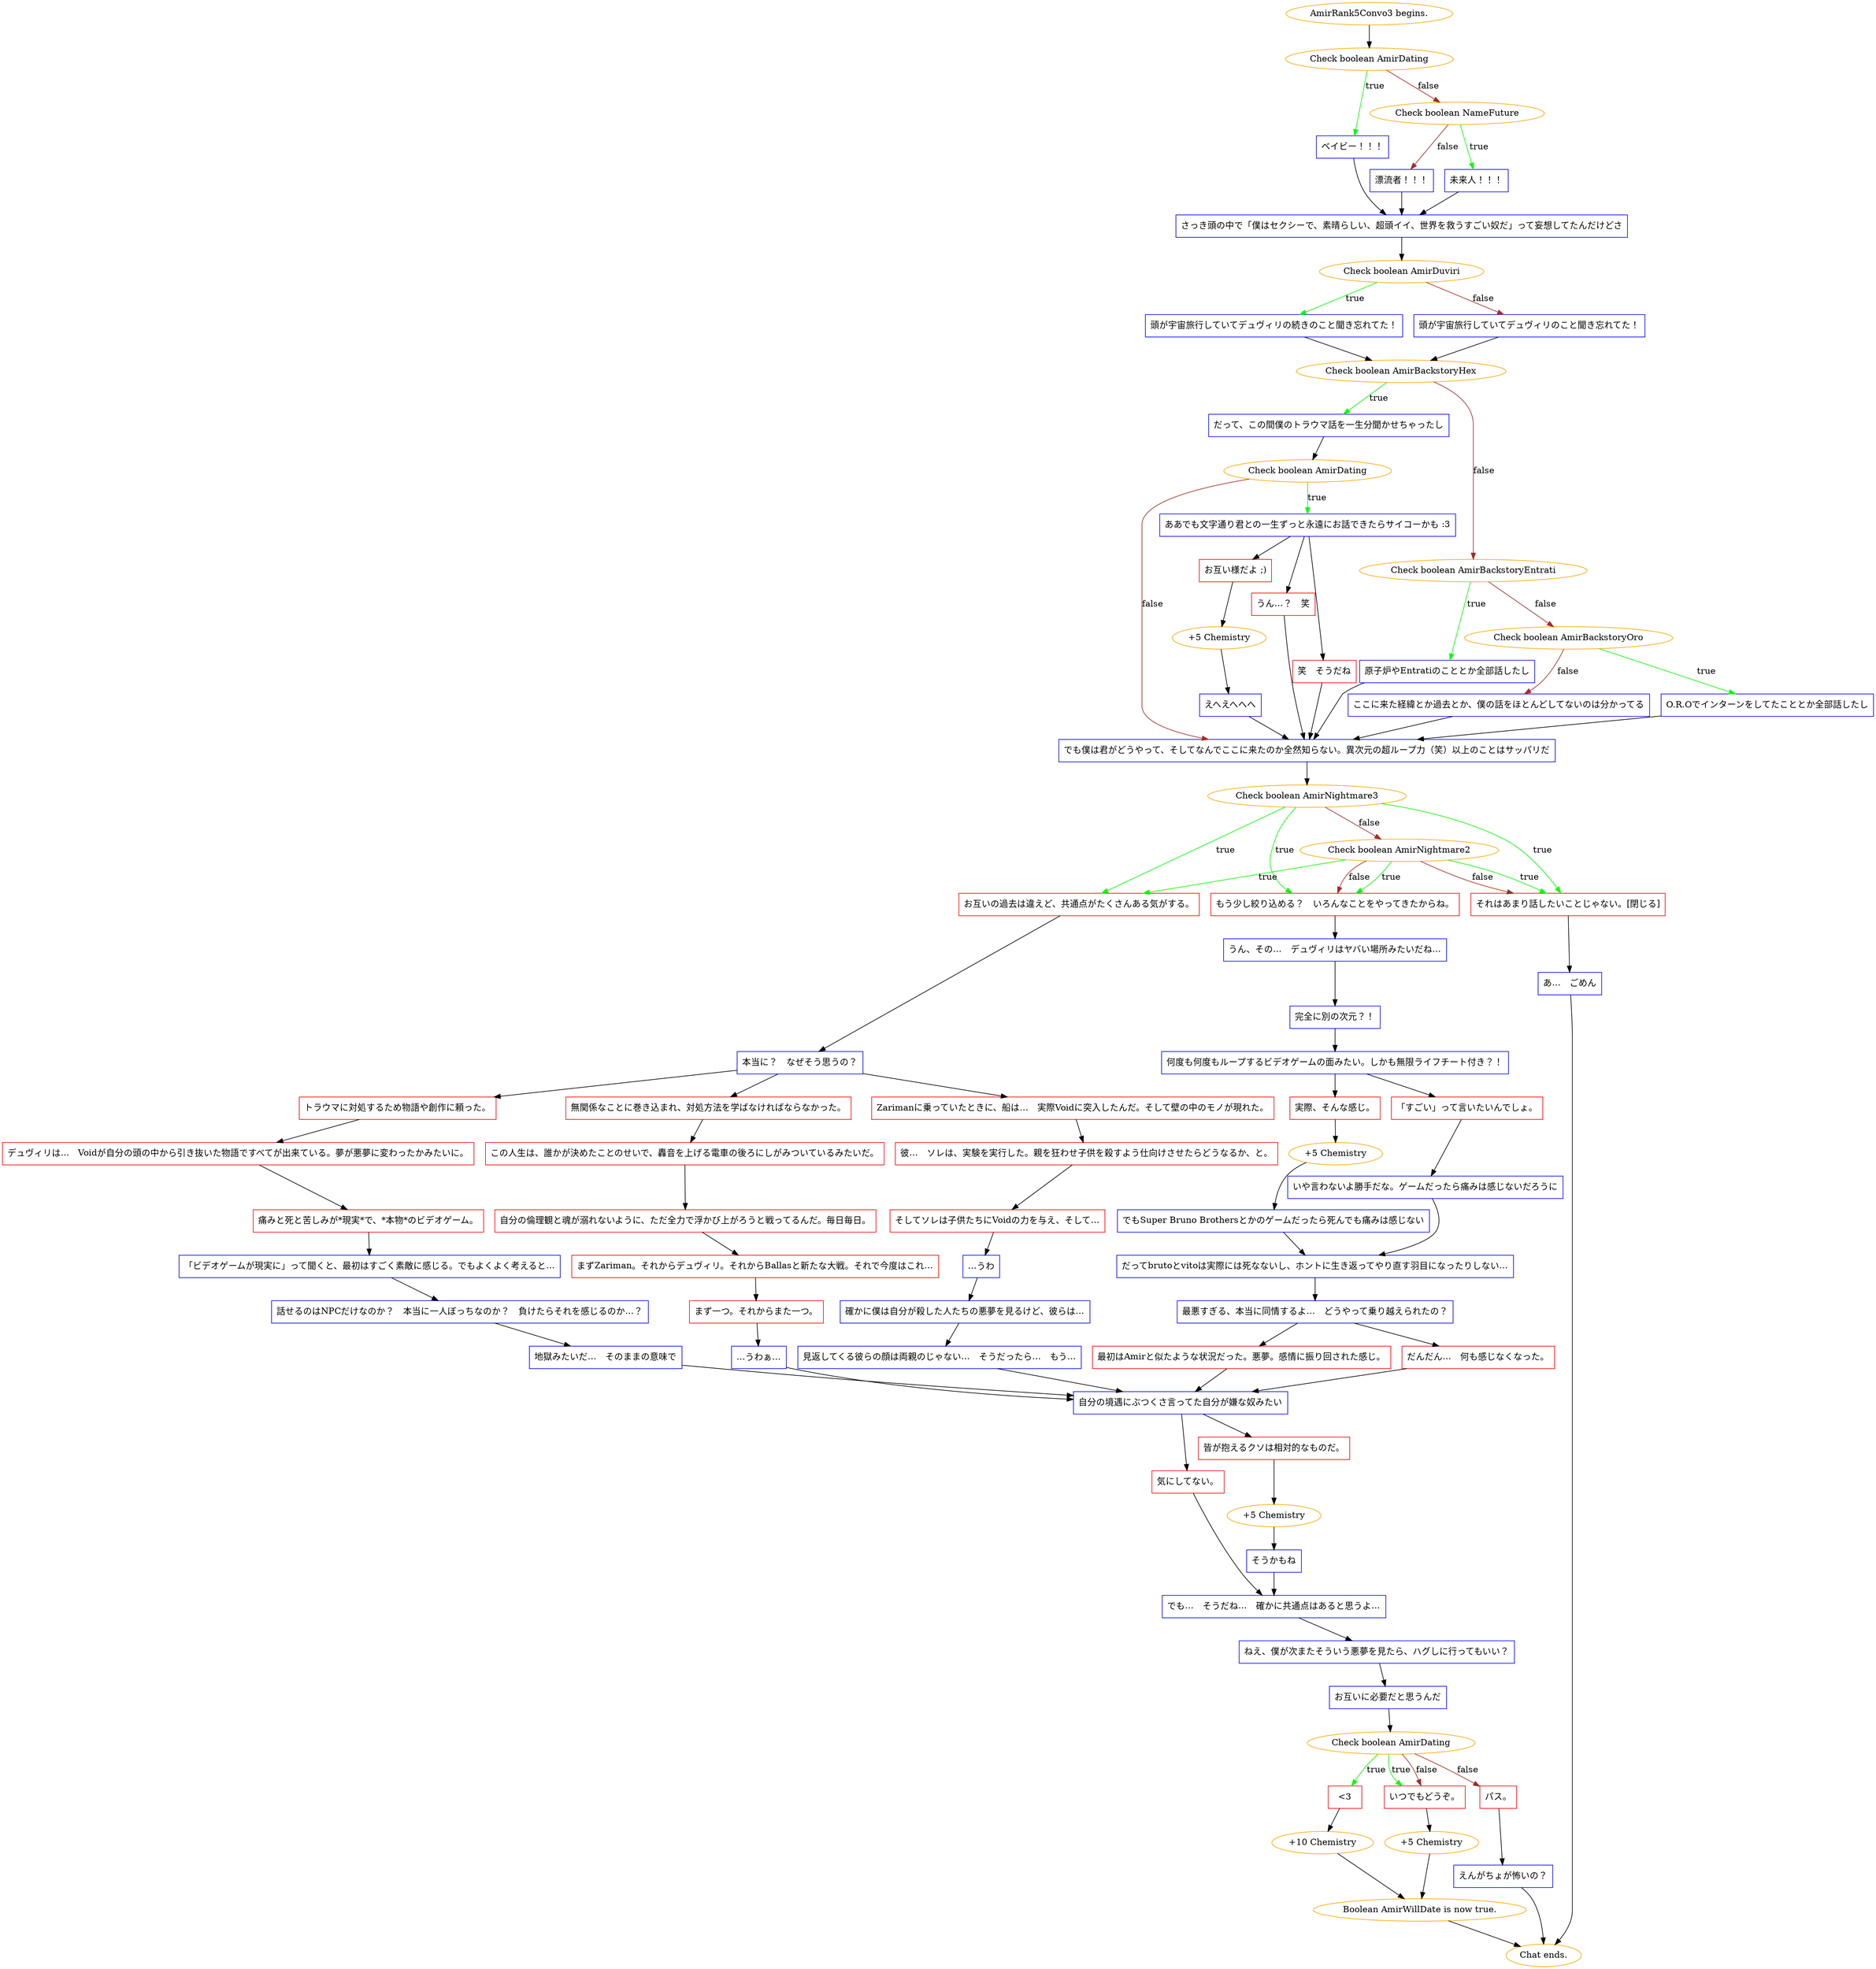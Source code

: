 digraph {
	"AmirRank5Convo3 begins." [color=orange];
		"AmirRank5Convo3 begins." -> j2650937555;
	j2650937555 [label="Check boolean AmirDating",color=orange];
		j2650937555 -> j2059269659 [label=true,color=green];
		j2650937555 -> j3219616308 [label=false,color=brown];
	j2059269659 [label="ベイビー！！！",shape=box,color=blue];
		j2059269659 -> j546997622;
	j3219616308 [label="Check boolean NameFuture",color=orange];
		j3219616308 -> j1224854934 [label=true,color=green];
		j3219616308 -> j1668767396 [label=false,color=brown];
	j546997622 [label="さっき頭の中で「僕はセクシーで、素晴らしい、超頭イイ、世界を救うすごい奴だ」って妄想してたんだけどさ",shape=box,color=blue];
		j546997622 -> j4283957504;
	j1224854934 [label="未来人！！！",shape=box,color=blue];
		j1224854934 -> j546997622;
	j1668767396 [label="漂流者！！！",shape=box,color=blue];
		j1668767396 -> j546997622;
	j4283957504 [label="Check boolean AmirDuviri",color=orange];
		j4283957504 -> j4053056174 [label=true,color=green];
		j4283957504 -> j3316868207 [label=false,color=brown];
	j4053056174 [label="頭が宇宙旅行していてデュヴィリの続きのこと聞き忘れてた！",shape=box,color=blue];
		j4053056174 -> j1452669816;
	j3316868207 [label="頭が宇宙旅行していてデュヴィリのこと聞き忘れてた！",shape=box,color=blue];
		j3316868207 -> j1452669816;
	j1452669816 [label="Check boolean AmirBackstoryHex",color=orange];
		j1452669816 -> j117848620 [label=true,color=green];
		j1452669816 -> j2445936876 [label=false,color=brown];
	j117848620 [label="だって、この間僕のトラウマ話を一生分聞かせちゃったし",shape=box,color=blue];
		j117848620 -> j1853334382;
	j2445936876 [label="Check boolean AmirBackstoryEntrati",color=orange];
		j2445936876 -> j123556783 [label=true,color=green];
		j2445936876 -> j2190704803 [label=false,color=brown];
	j1853334382 [label="Check boolean AmirDating",color=orange];
		j1853334382 -> j4124482516 [label=true,color=green];
		j1853334382 -> j623617937 [label=false,color=brown];
	j123556783 [label="原子炉やEntratiのこととか全部話したし",shape=box,color=blue];
		j123556783 -> j623617937;
	j2190704803 [label="Check boolean AmirBackstoryOro",color=orange];
		j2190704803 -> j663345537 [label=true,color=green];
		j2190704803 -> j2810079441 [label=false,color=brown];
	j4124482516 [label="ああでも文字通り君との一生ずっと永遠にお話できたらサイコーかも :3",shape=box,color=blue];
		j4124482516 -> j3142699031;
		j4124482516 -> j2311497939;
		j4124482516 -> j2164458991;
	j623617937 [label="でも僕は君がどうやって、そしてなんでここに来たのか全然知らない。異次元の超ループ力（笑）以上のことはサッパリだ",shape=box,color=blue];
		j623617937 -> j1386368209;
	j663345537 [label="O.R.Oでインターンをしてたこととか全部話したし",shape=box,color=blue];
		j663345537 -> j623617937;
	j2810079441 [label="ここに来た経緯とか過去とか、僕の話をほとんどしてないのは分かってる",shape=box,color=blue];
		j2810079441 -> j623617937;
	j3142699031 [label="うん…？　笑",shape=box,color=red];
		j3142699031 -> j623617937;
	j2311497939 [label="笑　そうだね",shape=box,color=red];
		j2311497939 -> j623617937;
	j2164458991 [label="お互い様だよ ;)",shape=box,color=red];
		j2164458991 -> j4233667386;
	j1386368209 [label="Check boolean AmirNightmare3",color=orange];
		j1386368209 -> j4286867300 [label=true,color=green];
		j1386368209 -> j3139128289 [label=true,color=green];
		j1386368209 -> j156947817 [label=true,color=green];
		j1386368209 -> j2314003121 [label=false,color=brown];
	j4233667386 [label="+5 Chemistry",color=orange];
		j4233667386 -> j3887246258;
	j4286867300 [label="お互いの過去は違えど、共通点がたくさんある気がする。",shape=box,color=red];
		j4286867300 -> j1910781749;
	j3139128289 [label="もう少し絞り込める？　いろんなことをやってきたからね。",shape=box,color=red];
		j3139128289 -> j759620247;
	j156947817 [label="それはあまり話したいことじゃない。[閉じる]",shape=box,color=red];
		j156947817 -> j2493799483;
	j2314003121 [label="Check boolean AmirNightmare2",color=orange];
		j2314003121 -> j4286867300 [label=true,color=green];
		j2314003121 -> j3139128289 [label=true,color=green];
		j2314003121 -> j156947817 [label=true,color=green];
		j2314003121 -> j3139128289 [label=false,color=brown];
		j2314003121 -> j156947817 [label=false,color=brown];
	j3887246258 [label="えへえへへへ",shape=box,color=blue];
		j3887246258 -> j623617937;
	j1910781749 [label="本当に？　なぜそう思うの？",shape=box,color=blue];
		j1910781749 -> j728865311;
		j1910781749 -> j1163366187;
		j1910781749 -> j1139691029;
	j759620247 [label="うん、その…　デュヴィリはヤバい場所みたいだね…",shape=box,color=blue];
		j759620247 -> j336402854;
	j2493799483 [label="あ…　ごめん",shape=box,color=blue];
		j2493799483 -> "Chat ends.";
	j728865311 [label="トラウマに対処するため物語や創作に頼った。",shape=box,color=red];
		j728865311 -> j595440525;
	j1163366187 [label="無関係なことに巻き込まれ、対処方法を学ばなければならなかった。",shape=box,color=red];
		j1163366187 -> j4202050436;
	j1139691029 [label="Zarimanに乗っていたときに、船は…　実際Voidに突入したんだ。そして壁の中のモノが現れた。",shape=box,color=red];
		j1139691029 -> j2236580144;
	j336402854 [label="完全に別の次元？！",shape=box,color=blue];
		j336402854 -> j3359561792;
	"Chat ends." [color=orange];
	j595440525 [label="デュヴィリは...　Voidが自分の頭の中から引き抜いた物語ですべてが出来ている。夢が悪夢に変わったかみたいに。",shape=box,color=red];
		j595440525 -> j2042132591;
	j4202050436 [label="この人生は、誰かが決めたことのせいで、轟音を上げる電車の後ろにしがみついているみたいだ。",shape=box,color=red];
		j4202050436 -> j2316571812;
	j2236580144 [label="彼…　ソレは、実験を実行した。親を狂わせ子供を殺すよう仕向けさせたらどうなるか、と。",shape=box,color=red];
		j2236580144 -> j3359494531;
	j3359561792 [label="何度も何度もループするビデオゲームの面みたい。しかも無限ライフチート付き？！",shape=box,color=blue];
		j3359561792 -> j467428464;
		j3359561792 -> j3172266899;
	j2042132591 [label="痛みと死と苦しみが*現実*で、*本物*のビデオゲーム。",shape=box,color=red];
		j2042132591 -> j3095101840;
	j2316571812 [label="自分の倫理観と魂が溺れないように、ただ全力で浮かび上がろうと戦ってるんだ。毎日毎日。",shape=box,color=red];
		j2316571812 -> j4169357410;
	j3359494531 [label="そしてソレは子供たちにVoidの力を与え、そして…",shape=box,color=red];
		j3359494531 -> j3702838020;
	j467428464 [label="「すごい」って言いたいんでしょ。",shape=box,color=red];
		j467428464 -> j2503605110;
	j3172266899 [label="実際、そんな感じ。",shape=box,color=red];
		j3172266899 -> j3895407313;
	j3095101840 [label="「ビデオゲームが現実に」って聞くと、最初はすごく素敵に感じる。でもよくよく考えると…",shape=box,color=blue];
		j3095101840 -> j3719698099;
	j4169357410 [label="まずZariman。それからデュヴィリ。それからBallasと新たな大戦。それで今度はこれ…",shape=box,color=red];
		j4169357410 -> j3809565639;
	j3702838020 [label="…うわ",shape=box,color=blue];
		j3702838020 -> j3717107546;
	j2503605110 [label="いや言わないよ勝手だな。ゲームだったら痛みは感じないだろうに",shape=box,color=blue];
		j2503605110 -> j3848891709;
	j3895407313 [label="+5 Chemistry",color=orange];
		j3895407313 -> j2151060884;
	j3719698099 [label="話せるのはNPCだけなのか？　本当に一人ぼっちなのか？　負けたらそれを感じるのか…？",shape=box,color=blue];
		j3719698099 -> j3360465840;
	j3809565639 [label="まず一つ。それからまた一つ。",shape=box,color=red];
		j3809565639 -> j2682421626;
	j3717107546 [label="確かに僕は自分が殺した人たちの悪夢を見るけど、彼らは…",shape=box,color=blue];
		j3717107546 -> j2598142015;
	j3848891709 [label="だってbrutoとvitoは実際には死なないし、ホントに生き返ってやり直す羽目になったりしない…",shape=box,color=blue];
		j3848891709 -> j905900637;
	j2151060884 [label="でもSuper Bruno Brothersとかのゲームだったら死んでも痛みは感じない",shape=box,color=blue];
		j2151060884 -> j3848891709;
	j3360465840 [label="地獄みたいだ…　そのままの意味で",shape=box,color=blue];
		j3360465840 -> j466564640;
	j2682421626 [label="…うわぁ…",shape=box,color=blue];
		j2682421626 -> j466564640;
	j2598142015 [label="見返してくる彼らの顔は両親のじゃない…　そうだったら…　もう…",shape=box,color=blue];
		j2598142015 -> j466564640;
	j905900637 [label="最悪すぎる、本当に同情するよ…　どうやって乗り越えられたの？",shape=box,color=blue];
		j905900637 -> j1521739822;
		j905900637 -> j3535091844;
	j466564640 [label="自分の境遇にぶつくさ言ってた自分が嫌な奴みたい",shape=box,color=blue];
		j466564640 -> j3539779448;
		j466564640 -> j2076471598;
	j1521739822 [label="最初はAmirと似たような状況だった。悪夢。感情に振り回された感じ。",shape=box,color=red];
		j1521739822 -> j466564640;
	j3535091844 [label="だんだん…　何も感じなくなった。",shape=box,color=red];
		j3535091844 -> j466564640;
	j3539779448 [label="気にしてない。",shape=box,color=red];
		j3539779448 -> j1557659507;
	j2076471598 [label="皆が抱えるクソは相対的なものだ。",shape=box,color=red];
		j2076471598 -> j1683191693;
	j1557659507 [label="でも…　そうだね…　確かに共通点はあると思うよ…",shape=box,color=blue];
		j1557659507 -> j2044116962;
	j1683191693 [label="+5 Chemistry",color=orange];
		j1683191693 -> j700462347;
	j2044116962 [label="ねえ、僕が次またそういう悪夢を見たら、ハグしに行ってもいい？",shape=box,color=blue];
		j2044116962 -> j3486976967;
	j700462347 [label="そうかもね",shape=box,color=blue];
		j700462347 -> j1557659507;
	j3486976967 [label="お互いに必要だと思うんだ",shape=box,color=blue];
		j3486976967 -> j3439893062;
	j3439893062 [label="Check boolean AmirDating",color=orange];
		j3439893062 -> j180809753 [label=true,color=green];
		j3439893062 -> j107830428 [label=true,color=green];
		j3439893062 -> j107830428 [label=false,color=brown];
		j3439893062 -> j2776835384 [label=false,color=brown];
	j180809753 [label="<3",shape=box,color=red];
		j180809753 -> j1720236604;
	j107830428 [label="いつでもどうぞ。",shape=box,color=red];
		j107830428 -> j2463344579;
	j2776835384 [label="パス。",shape=box,color=red];
		j2776835384 -> j2291358974;
	j1720236604 [label="+10 Chemistry",color=orange];
		j1720236604 -> j1538486228;
	j2463344579 [label="+5 Chemistry",color=orange];
		j2463344579 -> j1538486228;
	j2291358974 [label="えんがちょが怖いの？",shape=box,color=blue];
		j2291358974 -> "Chat ends.";
	j1538486228 [label="Boolean AmirWillDate is now true.",color=orange];
		j1538486228 -> "Chat ends.";
}